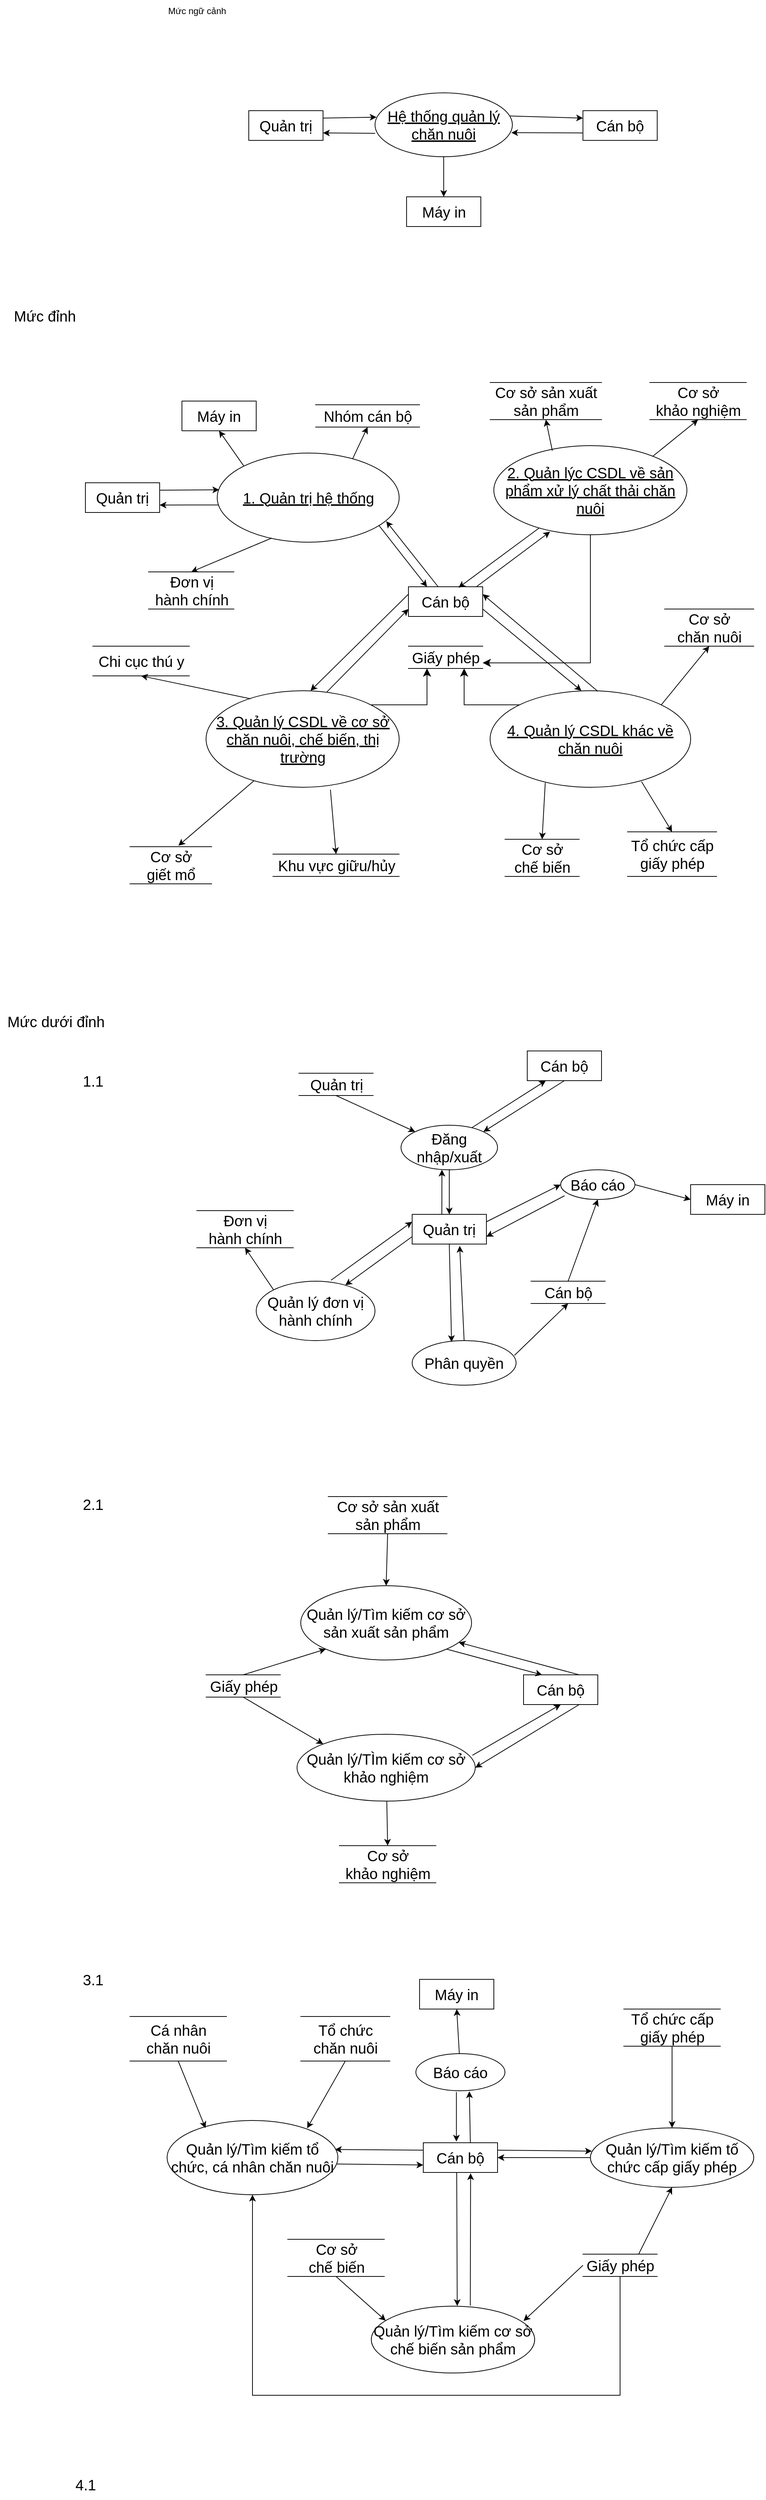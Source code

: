 <mxfile version="20.8.23" type="github">
  <diagram name="Page-1" id="0gvU9ToeIHV35Qbm5U2q">
    <mxGraphModel dx="2020" dy="618" grid="1" gridSize="10" guides="1" tooltips="1" connect="1" arrows="1" fold="1" page="1" pageScale="1" pageWidth="850" pageHeight="1100" math="0" shadow="0">
      <root>
        <mxCell id="0" />
        <mxCell id="1" parent="0" />
        <mxCell id="LT6I_wnhI_jYB2gAYEy_-1" value="Mức ngữ cảnh" style="text;html=1;align=center;verticalAlign=middle;resizable=0;points=[];autosize=1;strokeColor=none;fillColor=none;" vertex="1" parent="1">
          <mxGeometry x="30" y="55" width="100" height="30" as="geometry" />
        </mxCell>
        <mxCell id="LT6I_wnhI_jYB2gAYEy_-4" value="Máy in" style="whiteSpace=wrap;html=1;align=center;fontSize=20;" vertex="1" parent="1">
          <mxGeometry x="362.5" y="320" width="100" height="40" as="geometry" />
        </mxCell>
        <mxCell id="LT6I_wnhI_jYB2gAYEy_-5" value="Quản trị" style="whiteSpace=wrap;html=1;align=center;fontSize=20;" vertex="1" parent="1">
          <mxGeometry x="150" y="204" width="100" height="40" as="geometry" />
        </mxCell>
        <mxCell id="LT6I_wnhI_jYB2gAYEy_-6" value="Cán bộ" style="whiteSpace=wrap;html=1;align=center;fontSize=20;" vertex="1" parent="1">
          <mxGeometry x="600" y="204" width="100" height="40" as="geometry" />
        </mxCell>
        <mxCell id="LT6I_wnhI_jYB2gAYEy_-8" value="" style="endArrow=classic;html=1;rounded=0;fontSize=20;entryX=0.5;entryY=0;entryDx=0;entryDy=0;exitX=0.5;exitY=1;exitDx=0;exitDy=0;" edge="1" parent="1" source="LT6I_wnhI_jYB2gAYEy_-24" target="LT6I_wnhI_jYB2gAYEy_-4">
          <mxGeometry width="50" height="50" relative="1" as="geometry">
            <mxPoint x="430" y="270" as="sourcePoint" />
            <mxPoint x="320" y="260" as="targetPoint" />
          </mxGeometry>
        </mxCell>
        <mxCell id="LT6I_wnhI_jYB2gAYEy_-10" value="" style="endArrow=classic;html=1;rounded=0;fontSize=20;exitX=0;exitY=0.75;exitDx=0;exitDy=0;entryX=0.992;entryY=0.624;entryDx=0;entryDy=0;entryPerimeter=0;" edge="1" parent="1" source="LT6I_wnhI_jYB2gAYEy_-6" target="LT6I_wnhI_jYB2gAYEy_-24">
          <mxGeometry width="50" height="50" relative="1" as="geometry">
            <mxPoint x="420" y="340" as="sourcePoint" />
            <mxPoint x="520" y="230" as="targetPoint" />
          </mxGeometry>
        </mxCell>
        <mxCell id="LT6I_wnhI_jYB2gAYEy_-11" value="" style="endArrow=classic;html=1;rounded=0;fontSize=20;entryX=0;entryY=0.25;entryDx=0;entryDy=0;exitX=0.972;exitY=0.362;exitDx=0;exitDy=0;exitPerimeter=0;" edge="1" parent="1" source="LT6I_wnhI_jYB2gAYEy_-24" target="LT6I_wnhI_jYB2gAYEy_-6">
          <mxGeometry width="50" height="50" relative="1" as="geometry">
            <mxPoint x="505.0" y="212.5" as="sourcePoint" />
            <mxPoint x="550" y="220" as="targetPoint" />
          </mxGeometry>
        </mxCell>
        <mxCell id="LT6I_wnhI_jYB2gAYEy_-12" value="" style="endArrow=classic;html=1;rounded=0;fontSize=20;entryX=1;entryY=0.75;entryDx=0;entryDy=0;exitX=0.001;exitY=0.633;exitDx=0;exitDy=0;exitPerimeter=0;" edge="1" parent="1" source="LT6I_wnhI_jYB2gAYEy_-24" target="LT6I_wnhI_jYB2gAYEy_-5">
          <mxGeometry width="50" height="50" relative="1" as="geometry">
            <mxPoint x="345.0" y="235" as="sourcePoint" />
            <mxPoint x="258" y="230" as="targetPoint" />
            <Array as="points" />
          </mxGeometry>
        </mxCell>
        <mxCell id="LT6I_wnhI_jYB2gAYEy_-13" value="" style="endArrow=classic;html=1;rounded=0;fontSize=20;entryX=0.011;entryY=0.381;entryDx=0;entryDy=0;exitX=1;exitY=0.25;exitDx=0;exitDy=0;entryPerimeter=0;" edge="1" parent="1" source="LT6I_wnhI_jYB2gAYEy_-5" target="LT6I_wnhI_jYB2gAYEy_-24">
          <mxGeometry width="50" height="50" relative="1" as="geometry">
            <mxPoint x="260" y="215" as="sourcePoint" />
            <mxPoint x="345.0" y="212.5" as="targetPoint" />
          </mxGeometry>
        </mxCell>
        <mxCell id="LT6I_wnhI_jYB2gAYEy_-15" value="Mức đỉnh" style="text;html=1;align=center;verticalAlign=middle;resizable=0;points=[];autosize=1;strokeColor=none;fillColor=none;fontSize=20;" vertex="1" parent="1">
          <mxGeometry x="-180" y="460" width="110" height="40" as="geometry" />
        </mxCell>
        <mxCell id="LT6I_wnhI_jYB2gAYEy_-24" value="Hệ thống quản lý chăn nuôi" style="ellipse;whiteSpace=wrap;html=1;align=center;fontStyle=4;fontSize=20;" vertex="1" parent="1">
          <mxGeometry x="320" y="180" width="185" height="86" as="geometry" />
        </mxCell>
        <mxCell id="LT6I_wnhI_jYB2gAYEy_-26" value="4. Quản lý CSDL khác về chăn nuôi" style="ellipse;whiteSpace=wrap;html=1;align=center;fontStyle=4;fontSize=20;" vertex="1" parent="1">
          <mxGeometry x="475" y="985" width="270" height="130" as="geometry" />
        </mxCell>
        <mxCell id="LT6I_wnhI_jYB2gAYEy_-27" value="2. Quản lýc CSDL về sản phẩm xử lý chất thải chăn nuôi" style="ellipse;whiteSpace=wrap;html=1;align=center;fontStyle=4;fontSize=20;" vertex="1" parent="1">
          <mxGeometry x="480" y="655" width="260" height="120" as="geometry" />
        </mxCell>
        <mxCell id="LT6I_wnhI_jYB2gAYEy_-28" value="1. Quản trị hệ thống" style="ellipse;whiteSpace=wrap;html=1;align=center;fontStyle=4;fontSize=20;" vertex="1" parent="1">
          <mxGeometry x="107.5" y="665" width="245" height="120" as="geometry" />
        </mxCell>
        <mxCell id="LT6I_wnhI_jYB2gAYEy_-29" value="3. Quản lý CSDL về cơ sở chăn nuôi, chế biến, thị trường" style="ellipse;whiteSpace=wrap;html=1;align=center;fontStyle=4;fontSize=20;" vertex="1" parent="1">
          <mxGeometry x="92.5" y="985" width="260" height="130" as="geometry" />
        </mxCell>
        <mxCell id="LT6I_wnhI_jYB2gAYEy_-30" value="Quản trị" style="whiteSpace=wrap;html=1;align=center;fontSize=20;" vertex="1" parent="1">
          <mxGeometry x="-70" y="705" width="100" height="40" as="geometry" />
        </mxCell>
        <mxCell id="LT6I_wnhI_jYB2gAYEy_-40" value="Cán bộ" style="whiteSpace=wrap;html=1;align=center;fontSize=20;" vertex="1" parent="1">
          <mxGeometry x="365" y="845" width="100" height="40" as="geometry" />
        </mxCell>
        <mxCell id="LT6I_wnhI_jYB2gAYEy_-41" value="Máy in" style="whiteSpace=wrap;html=1;align=center;fontSize=20;" vertex="1" parent="1">
          <mxGeometry x="60" y="595" width="100" height="40" as="geometry" />
        </mxCell>
        <mxCell id="LT6I_wnhI_jYB2gAYEy_-42" value="Đơn vị&lt;br&gt;hành chính" style="html=1;dashed=0;whitespace=wrap;shape=partialRectangle;right=0;left=0;fontSize=20;" vertex="1" parent="1">
          <mxGeometry x="15" y="825" width="115" height="50" as="geometry" />
        </mxCell>
        <mxCell id="LT6I_wnhI_jYB2gAYEy_-43" value="Nhóm cán bộ" style="html=1;dashed=0;whitespace=wrap;shape=partialRectangle;right=0;left=0;fontSize=20;" vertex="1" parent="1">
          <mxGeometry x="240" y="600" width="140" height="30" as="geometry" />
        </mxCell>
        <mxCell id="LT6I_wnhI_jYB2gAYEy_-44" value="Cơ sở sản xuất &lt;br&gt;sản phẩm" style="html=1;dashed=0;whitespace=wrap;shape=partialRectangle;right=0;left=0;fontSize=20;" vertex="1" parent="1">
          <mxGeometry x="475" y="570" width="150" height="50" as="geometry" />
        </mxCell>
        <mxCell id="LT6I_wnhI_jYB2gAYEy_-45" value="Cơ sở&lt;br&gt;khảo nghiệm" style="html=1;dashed=0;whitespace=wrap;shape=partialRectangle;right=0;left=0;fontSize=20;" vertex="1" parent="1">
          <mxGeometry x="690" y="570" width="130" height="50" as="geometry" />
        </mxCell>
        <mxCell id="LT6I_wnhI_jYB2gAYEy_-46" value="Giấy phép" style="html=1;dashed=0;whitespace=wrap;shape=partialRectangle;right=0;left=0;fontSize=20;" vertex="1" parent="1">
          <mxGeometry x="365" y="925" width="100" height="30" as="geometry" />
        </mxCell>
        <mxCell id="LT6I_wnhI_jYB2gAYEy_-47" value="Cơ sở&lt;br&gt;chế biến" style="html=1;dashed=0;whitespace=wrap;shape=partialRectangle;right=0;left=0;fontSize=20;" vertex="1" parent="1">
          <mxGeometry x="495" y="1185" width="100" height="50" as="geometry" />
        </mxCell>
        <mxCell id="LT6I_wnhI_jYB2gAYEy_-48" value="Tổ chức cấp&lt;br&gt;giấy phép" style="html=1;dashed=0;whitespace=wrap;shape=partialRectangle;right=0;left=0;fontSize=20;" vertex="1" parent="1">
          <mxGeometry x="660" y="1175" width="120" height="60" as="geometry" />
        </mxCell>
        <mxCell id="LT6I_wnhI_jYB2gAYEy_-49" value="Cơ sở &lt;br&gt;chăn nuôi" style="html=1;dashed=0;whitespace=wrap;shape=partialRectangle;right=0;left=0;fontSize=20;" vertex="1" parent="1">
          <mxGeometry x="710" y="875" width="120" height="50" as="geometry" />
        </mxCell>
        <mxCell id="LT6I_wnhI_jYB2gAYEy_-50" value="Cơ sở&lt;br&gt;giết mổ" style="html=1;dashed=0;whitespace=wrap;shape=partialRectangle;right=0;left=0;fontSize=20;" vertex="1" parent="1">
          <mxGeometry x="-10" y="1195" width="110" height="50" as="geometry" />
        </mxCell>
        <mxCell id="LT6I_wnhI_jYB2gAYEy_-51" value="Chi cục thú y" style="html=1;dashed=0;whitespace=wrap;shape=partialRectangle;right=0;left=0;fontSize=20;" vertex="1" parent="1">
          <mxGeometry x="-60" y="925" width="130" height="40" as="geometry" />
        </mxCell>
        <mxCell id="LT6I_wnhI_jYB2gAYEy_-52" value="Khu vực giữu/hủy" style="html=1;dashed=0;whitespace=wrap;shape=partialRectangle;right=0;left=0;fontSize=20;" vertex="1" parent="1">
          <mxGeometry x="182.5" y="1205" width="170" height="30" as="geometry" />
        </mxCell>
        <mxCell id="LT6I_wnhI_jYB2gAYEy_-53" value="" style="endArrow=classic;html=1;rounded=0;fontSize=20;exitX=1;exitY=0.25;exitDx=0;exitDy=0;entryX=0.011;entryY=0.412;entryDx=0;entryDy=0;entryPerimeter=0;" edge="1" parent="1" source="LT6I_wnhI_jYB2gAYEy_-30" target="LT6I_wnhI_jYB2gAYEy_-28">
          <mxGeometry width="50" height="50" relative="1" as="geometry">
            <mxPoint x="260" y="770" as="sourcePoint" />
            <mxPoint x="310" y="720" as="targetPoint" />
          </mxGeometry>
        </mxCell>
        <mxCell id="LT6I_wnhI_jYB2gAYEy_-54" value="" style="endArrow=classic;html=1;rounded=0;fontSize=20;exitX=0.007;exitY=0.582;exitDx=0;exitDy=0;exitPerimeter=0;entryX=1;entryY=0.75;entryDx=0;entryDy=0;" edge="1" parent="1" source="LT6I_wnhI_jYB2gAYEy_-28" target="LT6I_wnhI_jYB2gAYEy_-30">
          <mxGeometry width="50" height="50" relative="1" as="geometry">
            <mxPoint x="260" y="770" as="sourcePoint" />
            <mxPoint x="310" y="720" as="targetPoint" />
          </mxGeometry>
        </mxCell>
        <mxCell id="LT6I_wnhI_jYB2gAYEy_-55" value="" style="endArrow=classic;html=1;rounded=0;fontSize=20;entryX=0.5;entryY=1;entryDx=0;entryDy=0;exitX=0;exitY=0;exitDx=0;exitDy=0;" edge="1" parent="1" source="LT6I_wnhI_jYB2gAYEy_-28" target="LT6I_wnhI_jYB2gAYEy_-41">
          <mxGeometry width="50" height="50" relative="1" as="geometry">
            <mxPoint x="260" y="770" as="sourcePoint" />
            <mxPoint x="310" y="720" as="targetPoint" />
          </mxGeometry>
        </mxCell>
        <mxCell id="LT6I_wnhI_jYB2gAYEy_-56" value="" style="endArrow=classic;html=1;rounded=0;fontSize=20;exitX=0.744;exitY=0.065;exitDx=0;exitDy=0;exitPerimeter=0;entryX=0.5;entryY=1;entryDx=0;entryDy=0;" edge="1" parent="1" source="LT6I_wnhI_jYB2gAYEy_-28" target="LT6I_wnhI_jYB2gAYEy_-43">
          <mxGeometry width="50" height="50" relative="1" as="geometry">
            <mxPoint x="266.125" y="672.08" as="sourcePoint" />
            <mxPoint x="291" y="630" as="targetPoint" />
          </mxGeometry>
        </mxCell>
        <mxCell id="LT6I_wnhI_jYB2gAYEy_-58" value="" style="endArrow=classic;html=1;rounded=0;fontSize=20;exitX=0.299;exitY=0.954;exitDx=0;exitDy=0;exitPerimeter=0;entryX=0.5;entryY=0;entryDx=0;entryDy=0;" edge="1" parent="1" source="LT6I_wnhI_jYB2gAYEy_-28" target="LT6I_wnhI_jYB2gAYEy_-42">
          <mxGeometry width="50" height="50" relative="1" as="geometry">
            <mxPoint x="260" y="770" as="sourcePoint" />
            <mxPoint x="310" y="720" as="targetPoint" />
          </mxGeometry>
        </mxCell>
        <mxCell id="LT6I_wnhI_jYB2gAYEy_-59" value="" style="endArrow=classic;html=1;rounded=0;fontSize=20;entryX=0.25;entryY=0;entryDx=0;entryDy=0;exitX=0.888;exitY=0.81;exitDx=0;exitDy=0;exitPerimeter=0;" edge="1" parent="1" source="LT6I_wnhI_jYB2gAYEy_-28" target="LT6I_wnhI_jYB2gAYEy_-40">
          <mxGeometry width="50" height="50" relative="1" as="geometry">
            <mxPoint x="260" y="800" as="sourcePoint" />
            <mxPoint x="310" y="740" as="targetPoint" />
          </mxGeometry>
        </mxCell>
        <mxCell id="LT6I_wnhI_jYB2gAYEy_-60" value="" style="endArrow=classic;html=1;rounded=0;fontSize=20;exitX=0.25;exitY=0;exitDx=0;exitDy=0;entryX=0.929;entryY=0.765;entryDx=0;entryDy=0;entryPerimeter=0;" edge="1" parent="1" target="LT6I_wnhI_jYB2gAYEy_-28">
          <mxGeometry width="50" height="50" relative="1" as="geometry">
            <mxPoint x="405" y="845" as="sourcePoint" />
            <mxPoint x="341.53" y="764.6" as="targetPoint" />
          </mxGeometry>
        </mxCell>
        <mxCell id="LT6I_wnhI_jYB2gAYEy_-61" value="" style="endArrow=classic;html=1;rounded=0;fontSize=20;entryX=0.541;entryY=0;entryDx=0;entryDy=0;entryPerimeter=0;exitX=0;exitY=0.25;exitDx=0;exitDy=0;" edge="1" parent="1" source="LT6I_wnhI_jYB2gAYEy_-40" target="LT6I_wnhI_jYB2gAYEy_-29">
          <mxGeometry width="50" height="50" relative="1" as="geometry">
            <mxPoint x="360" y="860" as="sourcePoint" />
            <mxPoint x="310" y="750" as="targetPoint" />
          </mxGeometry>
        </mxCell>
        <mxCell id="LT6I_wnhI_jYB2gAYEy_-62" value="" style="endArrow=classic;html=1;rounded=0;fontSize=20;entryX=0.675;entryY=0.029;entryDx=0;entryDy=0;entryPerimeter=0;" edge="1" parent="1" source="LT6I_wnhI_jYB2gAYEy_-27" target="LT6I_wnhI_jYB2gAYEy_-40">
          <mxGeometry width="50" height="50" relative="1" as="geometry">
            <mxPoint x="260" y="800" as="sourcePoint" />
            <mxPoint x="310" y="750" as="targetPoint" />
          </mxGeometry>
        </mxCell>
        <mxCell id="LT6I_wnhI_jYB2gAYEy_-63" value="" style="endArrow=classic;html=1;rounded=0;fontSize=20;entryX=0.291;entryY=0.966;entryDx=0;entryDy=0;entryPerimeter=0;exitX=0.91;exitY=0.009;exitDx=0;exitDy=0;exitPerimeter=0;" edge="1" parent="1" source="LT6I_wnhI_jYB2gAYEy_-40" target="LT6I_wnhI_jYB2gAYEy_-27">
          <mxGeometry width="50" height="50" relative="1" as="geometry">
            <mxPoint x="260" y="800" as="sourcePoint" />
            <mxPoint x="310" y="750" as="targetPoint" />
          </mxGeometry>
        </mxCell>
        <mxCell id="LT6I_wnhI_jYB2gAYEy_-64" value="" style="endArrow=classic;html=1;rounded=0;fontSize=20;exitX=0.626;exitY=0.012;exitDx=0;exitDy=0;exitPerimeter=0;entryX=0;entryY=0.75;entryDx=0;entryDy=0;" edge="1" parent="1" source="LT6I_wnhI_jYB2gAYEy_-29" target="LT6I_wnhI_jYB2gAYEy_-40">
          <mxGeometry width="50" height="50" relative="1" as="geometry">
            <mxPoint x="260" y="830" as="sourcePoint" />
            <mxPoint x="340" y="890" as="targetPoint" />
          </mxGeometry>
        </mxCell>
        <mxCell id="LT6I_wnhI_jYB2gAYEy_-65" value="" style="endArrow=classic;html=1;rounded=0;fontSize=20;entryX=1;entryY=0.25;entryDx=0;entryDy=0;exitX=0.537;exitY=0.006;exitDx=0;exitDy=0;exitPerimeter=0;" edge="1" parent="1" source="LT6I_wnhI_jYB2gAYEy_-26" target="LT6I_wnhI_jYB2gAYEy_-40">
          <mxGeometry width="50" height="50" relative="1" as="geometry">
            <mxPoint x="610" y="980" as="sourcePoint" />
            <mxPoint x="310" y="840" as="targetPoint" />
          </mxGeometry>
        </mxCell>
        <mxCell id="LT6I_wnhI_jYB2gAYEy_-66" value="" style="endArrow=classic;html=1;rounded=0;fontSize=20;entryX=0.455;entryY=0;entryDx=0;entryDy=0;entryPerimeter=0;exitX=1;exitY=0.75;exitDx=0;exitDy=0;" edge="1" parent="1" source="LT6I_wnhI_jYB2gAYEy_-40" target="LT6I_wnhI_jYB2gAYEy_-26">
          <mxGeometry width="50" height="50" relative="1" as="geometry">
            <mxPoint x="260" y="890" as="sourcePoint" />
            <mxPoint x="310" y="840" as="targetPoint" />
          </mxGeometry>
        </mxCell>
        <mxCell id="LT6I_wnhI_jYB2gAYEy_-67" value="" style="endArrow=classic;html=1;rounded=0;fontSize=20;entryX=0.5;entryY=1;entryDx=0;entryDy=0;exitX=0.303;exitY=0.057;exitDx=0;exitDy=0;exitPerimeter=0;" edge="1" parent="1" source="LT6I_wnhI_jYB2gAYEy_-27" target="LT6I_wnhI_jYB2gAYEy_-44">
          <mxGeometry width="50" height="50" relative="1" as="geometry">
            <mxPoint x="260" y="790" as="sourcePoint" />
            <mxPoint x="310" y="740" as="targetPoint" />
          </mxGeometry>
        </mxCell>
        <mxCell id="LT6I_wnhI_jYB2gAYEy_-68" value="" style="endArrow=classic;html=1;rounded=0;fontSize=20;entryX=0.5;entryY=1;entryDx=0;entryDy=0;exitX=0.822;exitY=0.122;exitDx=0;exitDy=0;exitPerimeter=0;" edge="1" parent="1" source="LT6I_wnhI_jYB2gAYEy_-27" target="LT6I_wnhI_jYB2gAYEy_-45">
          <mxGeometry width="50" height="50" relative="1" as="geometry">
            <mxPoint x="260" y="790" as="sourcePoint" />
            <mxPoint x="710" y="630" as="targetPoint" />
          </mxGeometry>
        </mxCell>
        <mxCell id="LT6I_wnhI_jYB2gAYEy_-69" value="" style="endArrow=classic;html=1;rounded=0;fontSize=20;exitX=0.231;exitY=0.084;exitDx=0;exitDy=0;exitPerimeter=0;entryX=0.5;entryY=1;entryDx=0;entryDy=0;" edge="1" parent="1" source="LT6I_wnhI_jYB2gAYEy_-29" target="LT6I_wnhI_jYB2gAYEy_-51">
          <mxGeometry width="50" height="50" relative="1" as="geometry">
            <mxPoint x="220" y="1000" as="sourcePoint" />
            <mxPoint x="270" y="950" as="targetPoint" />
          </mxGeometry>
        </mxCell>
        <mxCell id="LT6I_wnhI_jYB2gAYEy_-70" value="" style="endArrow=classic;html=1;rounded=0;fontSize=20;entryX=0.5;entryY=0;entryDx=0;entryDy=0;exitX=0.644;exitY=1.025;exitDx=0;exitDy=0;exitPerimeter=0;" edge="1" parent="1" source="LT6I_wnhI_jYB2gAYEy_-29" target="LT6I_wnhI_jYB2gAYEy_-52">
          <mxGeometry width="50" height="50" relative="1" as="geometry">
            <mxPoint x="220" y="1070" as="sourcePoint" />
            <mxPoint x="270" y="1020" as="targetPoint" />
          </mxGeometry>
        </mxCell>
        <mxCell id="LT6I_wnhI_jYB2gAYEy_-71" value="" style="endArrow=classic;html=1;rounded=0;fontSize=20;entryX=0.593;entryY=-0.028;entryDx=0;entryDy=0;entryPerimeter=0;" edge="1" parent="1" source="LT6I_wnhI_jYB2gAYEy_-29" target="LT6I_wnhI_jYB2gAYEy_-50">
          <mxGeometry width="50" height="50" relative="1" as="geometry">
            <mxPoint x="220" y="1070" as="sourcePoint" />
            <mxPoint x="270" y="1020" as="targetPoint" />
          </mxGeometry>
        </mxCell>
        <mxCell id="LT6I_wnhI_jYB2gAYEy_-72" value="" style="endArrow=classic;html=1;rounded=0;fontSize=20;exitX=0.755;exitY=0.941;exitDx=0;exitDy=0;exitPerimeter=0;entryX=0.5;entryY=0;entryDx=0;entryDy=0;" edge="1" parent="1" source="LT6I_wnhI_jYB2gAYEy_-26" target="LT6I_wnhI_jYB2gAYEy_-48">
          <mxGeometry width="50" height="50" relative="1" as="geometry">
            <mxPoint x="660" y="1120" as="sourcePoint" />
            <mxPoint x="500" y="1020" as="targetPoint" />
          </mxGeometry>
        </mxCell>
        <mxCell id="LT6I_wnhI_jYB2gAYEy_-73" value="" style="endArrow=classic;html=1;rounded=0;fontSize=20;exitX=0.275;exitY=0.953;exitDx=0;exitDy=0;exitPerimeter=0;entryX=0.5;entryY=0;entryDx=0;entryDy=0;" edge="1" parent="1" source="LT6I_wnhI_jYB2gAYEy_-26" target="LT6I_wnhI_jYB2gAYEy_-47">
          <mxGeometry width="50" height="50" relative="1" as="geometry">
            <mxPoint x="450" y="1070" as="sourcePoint" />
            <mxPoint x="500" y="1020" as="targetPoint" />
          </mxGeometry>
        </mxCell>
        <mxCell id="LT6I_wnhI_jYB2gAYEy_-74" value="" style="endArrow=classic;html=1;rounded=0;fontSize=20;entryX=0.5;entryY=1;entryDx=0;entryDy=0;exitX=1;exitY=0;exitDx=0;exitDy=0;" edge="1" parent="1" source="LT6I_wnhI_jYB2gAYEy_-26" target="LT6I_wnhI_jYB2gAYEy_-49">
          <mxGeometry width="50" height="50" relative="1" as="geometry">
            <mxPoint x="450" y="1070" as="sourcePoint" />
            <mxPoint x="500" y="1020" as="targetPoint" />
          </mxGeometry>
        </mxCell>
        <mxCell id="LT6I_wnhI_jYB2gAYEy_-75" value="" style="edgeStyle=segmentEdgeStyle;endArrow=classic;html=1;curved=0;rounded=0;endSize=8;startSize=8;fontSize=20;exitX=0.5;exitY=1;exitDx=0;exitDy=0;entryX=1;entryY=0.75;entryDx=0;entryDy=0;" edge="1" parent="1" source="LT6I_wnhI_jYB2gAYEy_-27" target="LT6I_wnhI_jYB2gAYEy_-46">
          <mxGeometry width="50" height="50" relative="1" as="geometry">
            <mxPoint x="320" y="960" as="sourcePoint" />
            <mxPoint x="600" y="950" as="targetPoint" />
            <Array as="points">
              <mxPoint x="610" y="948" />
            </Array>
          </mxGeometry>
        </mxCell>
        <mxCell id="LT6I_wnhI_jYB2gAYEy_-76" value="" style="edgeStyle=segmentEdgeStyle;endArrow=classic;html=1;curved=0;rounded=0;endSize=8;startSize=8;fontSize=20;exitX=1;exitY=0;exitDx=0;exitDy=0;entryX=0.25;entryY=1;entryDx=0;entryDy=0;" edge="1" parent="1" source="LT6I_wnhI_jYB2gAYEy_-29" target="LT6I_wnhI_jYB2gAYEy_-46">
          <mxGeometry width="50" height="50" relative="1" as="geometry">
            <mxPoint x="320" y="960" as="sourcePoint" />
            <mxPoint x="370" y="910" as="targetPoint" />
          </mxGeometry>
        </mxCell>
        <mxCell id="LT6I_wnhI_jYB2gAYEy_-77" value="" style="edgeStyle=segmentEdgeStyle;endArrow=classic;html=1;curved=0;rounded=0;endSize=8;startSize=8;fontSize=20;entryX=0.75;entryY=1;entryDx=0;entryDy=0;exitX=0;exitY=0;exitDx=0;exitDy=0;" edge="1" parent="1" source="LT6I_wnhI_jYB2gAYEy_-26" target="LT6I_wnhI_jYB2gAYEy_-46">
          <mxGeometry width="50" height="50" relative="1" as="geometry">
            <mxPoint x="320" y="960" as="sourcePoint" />
            <mxPoint x="370" y="910" as="targetPoint" />
          </mxGeometry>
        </mxCell>
        <mxCell id="LT6I_wnhI_jYB2gAYEy_-78" value="Mức dưới đỉnh" style="text;html=1;align=center;verticalAlign=middle;resizable=0;points=[];autosize=1;strokeColor=none;fillColor=none;fontSize=20;" vertex="1" parent="1">
          <mxGeometry x="-185" y="1410" width="150" height="40" as="geometry" />
        </mxCell>
        <mxCell id="LT6I_wnhI_jYB2gAYEy_-79" value="Quản trị" style="whiteSpace=wrap;html=1;align=center;fontSize=20;" vertex="1" parent="1">
          <mxGeometry x="370" y="1690" width="100" height="40" as="geometry" />
        </mxCell>
        <mxCell id="LT6I_wnhI_jYB2gAYEy_-80" value="Cán bộ" style="whiteSpace=wrap;html=1;align=center;fontSize=20;" vertex="1" parent="1">
          <mxGeometry x="525" y="1470" width="100" height="40" as="geometry" />
        </mxCell>
        <mxCell id="LT6I_wnhI_jYB2gAYEy_-82" value="Máy in" style="whiteSpace=wrap;html=1;align=center;fontSize=20;" vertex="1" parent="1">
          <mxGeometry x="745" y="1650" width="100" height="40" as="geometry" />
        </mxCell>
        <mxCell id="LT6I_wnhI_jYB2gAYEy_-83" value="Đăng nhập/xuất" style="ellipse;whiteSpace=wrap;html=1;align=center;fontSize=20;" vertex="1" parent="1">
          <mxGeometry x="355" y="1570" width="130" height="60" as="geometry" />
        </mxCell>
        <mxCell id="LT6I_wnhI_jYB2gAYEy_-84" value="Quản trị" style="html=1;dashed=0;whitespace=wrap;shape=partialRectangle;right=0;left=0;fontSize=20;" vertex="1" parent="1">
          <mxGeometry x="217.5" y="1500" width="100" height="30" as="geometry" />
        </mxCell>
        <mxCell id="LT6I_wnhI_jYB2gAYEy_-85" value="Cán bộ" style="html=1;dashed=0;whitespace=wrap;shape=partialRectangle;right=0;left=0;fontSize=20;" vertex="1" parent="1">
          <mxGeometry x="530" y="1780" width="100" height="30" as="geometry" />
        </mxCell>
        <mxCell id="LT6I_wnhI_jYB2gAYEy_-87" value="Quản lý đơn vị hành chính" style="ellipse;whiteSpace=wrap;html=1;align=center;fontSize=20;" vertex="1" parent="1">
          <mxGeometry x="160" y="1780" width="160" height="80" as="geometry" />
        </mxCell>
        <mxCell id="LT6I_wnhI_jYB2gAYEy_-88" value="Đơn vị&lt;br&gt;hành chính" style="html=1;dashed=0;whitespace=wrap;shape=partialRectangle;right=0;left=0;fontSize=20;" vertex="1" parent="1">
          <mxGeometry x="80" y="1685" width="130" height="50" as="geometry" />
        </mxCell>
        <mxCell id="LT6I_wnhI_jYB2gAYEy_-89" value="Phân quyền" style="ellipse;whiteSpace=wrap;html=1;align=center;fontSize=20;" vertex="1" parent="1">
          <mxGeometry x="370" y="1860" width="140" height="60" as="geometry" />
        </mxCell>
        <mxCell id="LT6I_wnhI_jYB2gAYEy_-90" value="Báo cáo" style="ellipse;whiteSpace=wrap;html=1;align=center;fontSize=20;" vertex="1" parent="1">
          <mxGeometry x="570" y="1630" width="100" height="40" as="geometry" />
        </mxCell>
        <mxCell id="LT6I_wnhI_jYB2gAYEy_-92" value="" style="endArrow=classic;html=1;rounded=0;fontSize=20;exitX=0.4;exitY=0;exitDx=0;exitDy=0;exitPerimeter=0;entryX=0.424;entryY=0.998;entryDx=0;entryDy=0;entryPerimeter=0;" edge="1" parent="1" source="LT6I_wnhI_jYB2gAYEy_-79" target="LT6I_wnhI_jYB2gAYEy_-83">
          <mxGeometry width="50" height="50" relative="1" as="geometry">
            <mxPoint x="490" y="1730" as="sourcePoint" />
            <mxPoint x="540" y="1680" as="targetPoint" />
            <Array as="points" />
          </mxGeometry>
        </mxCell>
        <mxCell id="LT6I_wnhI_jYB2gAYEy_-93" value="" style="endArrow=classic;html=1;rounded=0;fontSize=20;exitX=0.5;exitY=1;exitDx=0;exitDy=0;entryX=0.5;entryY=0;entryDx=0;entryDy=0;" edge="1" parent="1" source="LT6I_wnhI_jYB2gAYEy_-83" target="LT6I_wnhI_jYB2gAYEy_-79">
          <mxGeometry width="50" height="50" relative="1" as="geometry">
            <mxPoint x="420" y="1680" as="sourcePoint" />
            <mxPoint x="470" y="1630" as="targetPoint" />
          </mxGeometry>
        </mxCell>
        <mxCell id="LT6I_wnhI_jYB2gAYEy_-94" value="" style="endArrow=classic;html=1;rounded=0;fontSize=20;entryX=0;entryY=0.5;entryDx=0;entryDy=0;exitX=1;exitY=0.25;exitDx=0;exitDy=0;" edge="1" parent="1" source="LT6I_wnhI_jYB2gAYEy_-79" target="LT6I_wnhI_jYB2gAYEy_-90">
          <mxGeometry width="50" height="50" relative="1" as="geometry">
            <mxPoint x="420" y="1620" as="sourcePoint" />
            <mxPoint x="470" y="1570" as="targetPoint" />
          </mxGeometry>
        </mxCell>
        <mxCell id="LT6I_wnhI_jYB2gAYEy_-95" value="" style="endArrow=classic;html=1;rounded=0;fontSize=20;exitX=0.5;exitY=1;exitDx=0;exitDy=0;entryX=0;entryY=0;entryDx=0;entryDy=0;" edge="1" parent="1" source="LT6I_wnhI_jYB2gAYEy_-84" target="LT6I_wnhI_jYB2gAYEy_-83">
          <mxGeometry width="50" height="50" relative="1" as="geometry">
            <mxPoint x="420" y="1620" as="sourcePoint" />
            <mxPoint x="470" y="1570" as="targetPoint" />
          </mxGeometry>
        </mxCell>
        <mxCell id="LT6I_wnhI_jYB2gAYEy_-96" value="" style="endArrow=classic;html=1;rounded=0;fontSize=20;exitX=0.052;exitY=0.875;exitDx=0;exitDy=0;entryX=1;entryY=0.75;entryDx=0;entryDy=0;exitPerimeter=0;" edge="1" parent="1" source="LT6I_wnhI_jYB2gAYEy_-90" target="LT6I_wnhI_jYB2gAYEy_-79">
          <mxGeometry width="50" height="50" relative="1" as="geometry">
            <mxPoint x="420" y="1620" as="sourcePoint" />
            <mxPoint x="470" y="1570" as="targetPoint" />
          </mxGeometry>
        </mxCell>
        <mxCell id="LT6I_wnhI_jYB2gAYEy_-97" value="" style="endArrow=classic;html=1;rounded=0;fontSize=20;entryX=0;entryY=0.5;entryDx=0;entryDy=0;exitX=1;exitY=0.5;exitDx=0;exitDy=0;" edge="1" parent="1" source="LT6I_wnhI_jYB2gAYEy_-90" target="LT6I_wnhI_jYB2gAYEy_-82">
          <mxGeometry width="50" height="50" relative="1" as="geometry">
            <mxPoint x="420" y="1620" as="sourcePoint" />
            <mxPoint x="470" y="1570" as="targetPoint" />
          </mxGeometry>
        </mxCell>
        <mxCell id="LT6I_wnhI_jYB2gAYEy_-98" value="" style="endArrow=classic;html=1;rounded=0;fontSize=20;exitX=0;exitY=0.75;exitDx=0;exitDy=0;entryX=0.75;entryY=0.067;entryDx=0;entryDy=0;entryPerimeter=0;" edge="1" parent="1" source="LT6I_wnhI_jYB2gAYEy_-79" target="LT6I_wnhI_jYB2gAYEy_-87">
          <mxGeometry width="50" height="50" relative="1" as="geometry">
            <mxPoint x="420" y="1730" as="sourcePoint" />
            <mxPoint x="470" y="1680" as="targetPoint" />
          </mxGeometry>
        </mxCell>
        <mxCell id="LT6I_wnhI_jYB2gAYEy_-99" value="" style="endArrow=classic;html=1;rounded=0;fontSize=20;exitX=0.629;exitY=-0.016;exitDx=0;exitDy=0;exitPerimeter=0;entryX=0;entryY=0.25;entryDx=0;entryDy=0;" edge="1" parent="1" source="LT6I_wnhI_jYB2gAYEy_-87" target="LT6I_wnhI_jYB2gAYEy_-79">
          <mxGeometry width="50" height="50" relative="1" as="geometry">
            <mxPoint x="270" y="1750" as="sourcePoint" />
            <mxPoint x="320" y="1700" as="targetPoint" />
          </mxGeometry>
        </mxCell>
        <mxCell id="LT6I_wnhI_jYB2gAYEy_-100" value="" style="endArrow=classic;html=1;rounded=0;fontSize=20;exitX=0;exitY=0;exitDx=0;exitDy=0;entryX=0.5;entryY=1;entryDx=0;entryDy=0;" edge="1" parent="1" source="LT6I_wnhI_jYB2gAYEy_-87" target="LT6I_wnhI_jYB2gAYEy_-88">
          <mxGeometry width="50" height="50" relative="1" as="geometry">
            <mxPoint x="420" y="1730" as="sourcePoint" />
            <mxPoint x="470" y="1680" as="targetPoint" />
          </mxGeometry>
        </mxCell>
        <mxCell id="LT6I_wnhI_jYB2gAYEy_-101" value="" style="endArrow=classic;html=1;rounded=0;fontSize=20;entryX=1;entryY=0;entryDx=0;entryDy=0;exitX=0.5;exitY=1;exitDx=0;exitDy=0;" edge="1" parent="1" source="LT6I_wnhI_jYB2gAYEy_-80" target="LT6I_wnhI_jYB2gAYEy_-83">
          <mxGeometry width="50" height="50" relative="1" as="geometry">
            <mxPoint x="390" y="1720" as="sourcePoint" />
            <mxPoint x="440" y="1670" as="targetPoint" />
          </mxGeometry>
        </mxCell>
        <mxCell id="LT6I_wnhI_jYB2gAYEy_-102" value="" style="endArrow=classic;html=1;rounded=0;fontSize=20;entryX=0.25;entryY=1;entryDx=0;entryDy=0;exitX=0.735;exitY=0.054;exitDx=0;exitDy=0;exitPerimeter=0;" edge="1" parent="1" source="LT6I_wnhI_jYB2gAYEy_-83" target="LT6I_wnhI_jYB2gAYEy_-80">
          <mxGeometry width="50" height="50" relative="1" as="geometry">
            <mxPoint x="390" y="1720" as="sourcePoint" />
            <mxPoint x="440" y="1670" as="targetPoint" />
          </mxGeometry>
        </mxCell>
        <mxCell id="LT6I_wnhI_jYB2gAYEy_-103" value="" style="endArrow=classic;html=1;rounded=0;fontSize=20;entryX=0.5;entryY=1;entryDx=0;entryDy=0;exitX=0.5;exitY=0;exitDx=0;exitDy=0;" edge="1" parent="1" source="LT6I_wnhI_jYB2gAYEy_-85" target="LT6I_wnhI_jYB2gAYEy_-90">
          <mxGeometry width="50" height="50" relative="1" as="geometry">
            <mxPoint x="390" y="1800" as="sourcePoint" />
            <mxPoint x="440" y="1750" as="targetPoint" />
          </mxGeometry>
        </mxCell>
        <mxCell id="LT6I_wnhI_jYB2gAYEy_-104" value="" style="endArrow=classic;html=1;rounded=0;fontSize=20;entryX=0.5;entryY=1;entryDx=0;entryDy=0;exitX=0.984;exitY=0.331;exitDx=0;exitDy=0;exitPerimeter=0;" edge="1" parent="1" source="LT6I_wnhI_jYB2gAYEy_-89" target="LT6I_wnhI_jYB2gAYEy_-85">
          <mxGeometry width="50" height="50" relative="1" as="geometry">
            <mxPoint x="390" y="1800" as="sourcePoint" />
            <mxPoint x="440" y="1750" as="targetPoint" />
          </mxGeometry>
        </mxCell>
        <mxCell id="LT6I_wnhI_jYB2gAYEy_-105" value="" style="endArrow=classic;html=1;rounded=0;fontSize=20;exitX=0.5;exitY=0;exitDx=0;exitDy=0;entryX=0.64;entryY=1.061;entryDx=0;entryDy=0;entryPerimeter=0;" edge="1" parent="1" source="LT6I_wnhI_jYB2gAYEy_-89" target="LT6I_wnhI_jYB2gAYEy_-79">
          <mxGeometry width="50" height="50" relative="1" as="geometry">
            <mxPoint x="390" y="1800" as="sourcePoint" />
            <mxPoint x="440" y="1750" as="targetPoint" />
          </mxGeometry>
        </mxCell>
        <mxCell id="LT6I_wnhI_jYB2gAYEy_-106" value="" style="endArrow=classic;html=1;rounded=0;fontSize=20;entryX=0.379;entryY=0.031;entryDx=0;entryDy=0;entryPerimeter=0;exitX=0.5;exitY=1;exitDx=0;exitDy=0;" edge="1" parent="1" source="LT6I_wnhI_jYB2gAYEy_-79" target="LT6I_wnhI_jYB2gAYEy_-89">
          <mxGeometry width="50" height="50" relative="1" as="geometry">
            <mxPoint x="412" y="1740" as="sourcePoint" />
            <mxPoint x="440" y="1750" as="targetPoint" />
          </mxGeometry>
        </mxCell>
        <mxCell id="LT6I_wnhI_jYB2gAYEy_-107" value="1.1" style="text;html=1;align=center;verticalAlign=middle;resizable=0;points=[];autosize=1;strokeColor=none;fillColor=none;fontSize=20;" vertex="1" parent="1">
          <mxGeometry x="-85" y="1490" width="50" height="40" as="geometry" />
        </mxCell>
        <mxCell id="LT6I_wnhI_jYB2gAYEy_-108" value="2.1" style="text;html=1;align=center;verticalAlign=middle;resizable=0;points=[];autosize=1;strokeColor=none;fillColor=none;fontSize=20;" vertex="1" parent="1">
          <mxGeometry x="-85" y="2060" width="50" height="40" as="geometry" />
        </mxCell>
        <mxCell id="LT6I_wnhI_jYB2gAYEy_-109" value="Quản lý/Tìm kiếm cơ sở sản xuất sản phẩm" style="ellipse;whiteSpace=wrap;html=1;align=center;fontSize=20;" vertex="1" parent="1">
          <mxGeometry x="220" y="2190" width="230" height="100" as="geometry" />
        </mxCell>
        <mxCell id="LT6I_wnhI_jYB2gAYEy_-110" value="Quản lý/TÌm kiếm cơ sở khảo nghiệm" style="ellipse;whiteSpace=wrap;html=1;align=center;fontSize=20;" vertex="1" parent="1">
          <mxGeometry x="215" y="2390" width="240" height="90" as="geometry" />
        </mxCell>
        <mxCell id="LT6I_wnhI_jYB2gAYEy_-111" value="Cán bộ" style="whiteSpace=wrap;html=1;align=center;fontSize=20;" vertex="1" parent="1">
          <mxGeometry x="520" y="2310" width="100" height="40" as="geometry" />
        </mxCell>
        <mxCell id="LT6I_wnhI_jYB2gAYEy_-112" value="Cơ sở &lt;br&gt;khảo nghiệm" style="html=1;dashed=0;whitespace=wrap;shape=partialRectangle;right=0;left=0;fontSize=20;" vertex="1" parent="1">
          <mxGeometry x="272" y="2540" width="130" height="50" as="geometry" />
        </mxCell>
        <mxCell id="LT6I_wnhI_jYB2gAYEy_-113" value="Cơ sở sản xuất&lt;br&gt;sản phẩm" style="html=1;dashed=0;whitespace=wrap;shape=partialRectangle;right=0;left=0;fontSize=20;" vertex="1" parent="1">
          <mxGeometry x="257" y="2070" width="160" height="50" as="geometry" />
        </mxCell>
        <mxCell id="LT6I_wnhI_jYB2gAYEy_-114" value="Giấy phép" style="html=1;dashed=0;whitespace=wrap;shape=partialRectangle;right=0;left=0;fontSize=20;" vertex="1" parent="1">
          <mxGeometry x="92.5" y="2310" width="100" height="30" as="geometry" />
        </mxCell>
        <mxCell id="LT6I_wnhI_jYB2gAYEy_-115" value="" style="endArrow=classic;html=1;rounded=0;fontSize=20;exitX=0.75;exitY=1;exitDx=0;exitDy=0;entryX=1;entryY=0.5;entryDx=0;entryDy=0;" edge="1" parent="1" source="LT6I_wnhI_jYB2gAYEy_-111" target="LT6I_wnhI_jYB2gAYEy_-110">
          <mxGeometry width="50" height="50" relative="1" as="geometry">
            <mxPoint x="370" y="2320" as="sourcePoint" />
            <mxPoint x="420" y="2270" as="targetPoint" />
          </mxGeometry>
        </mxCell>
        <mxCell id="LT6I_wnhI_jYB2gAYEy_-116" value="" style="endArrow=classic;html=1;rounded=0;fontSize=20;exitX=0.75;exitY=0;exitDx=0;exitDy=0;" edge="1" parent="1" source="LT6I_wnhI_jYB2gAYEy_-111" target="LT6I_wnhI_jYB2gAYEy_-109">
          <mxGeometry width="50" height="50" relative="1" as="geometry">
            <mxPoint x="370" y="2320" as="sourcePoint" />
            <mxPoint x="420" y="2270" as="targetPoint" />
          </mxGeometry>
        </mxCell>
        <mxCell id="LT6I_wnhI_jYB2gAYEy_-117" value="" style="endArrow=classic;html=1;rounded=0;fontSize=20;exitX=0.5;exitY=0;exitDx=0;exitDy=0;entryX=0;entryY=1;entryDx=0;entryDy=0;" edge="1" parent="1" source="LT6I_wnhI_jYB2gAYEy_-114" target="LT6I_wnhI_jYB2gAYEy_-109">
          <mxGeometry width="50" height="50" relative="1" as="geometry">
            <mxPoint x="370" y="2320" as="sourcePoint" />
            <mxPoint x="420" y="2270" as="targetPoint" />
          </mxGeometry>
        </mxCell>
        <mxCell id="LT6I_wnhI_jYB2gAYEy_-118" value="" style="endArrow=classic;html=1;rounded=0;fontSize=20;entryX=0.5;entryY=1;entryDx=0;entryDy=0;exitX=0.984;exitY=0.315;exitDx=0;exitDy=0;exitPerimeter=0;" edge="1" parent="1" source="LT6I_wnhI_jYB2gAYEy_-110" target="LT6I_wnhI_jYB2gAYEy_-111">
          <mxGeometry width="50" height="50" relative="1" as="geometry">
            <mxPoint x="370" y="2320" as="sourcePoint" />
            <mxPoint x="420" y="2270" as="targetPoint" />
          </mxGeometry>
        </mxCell>
        <mxCell id="LT6I_wnhI_jYB2gAYEy_-119" value="" style="endArrow=classic;html=1;rounded=0;fontSize=20;entryX=0.25;entryY=0;entryDx=0;entryDy=0;exitX=1;exitY=1;exitDx=0;exitDy=0;" edge="1" parent="1" source="LT6I_wnhI_jYB2gAYEy_-109" target="LT6I_wnhI_jYB2gAYEy_-111">
          <mxGeometry width="50" height="50" relative="1" as="geometry">
            <mxPoint x="330" y="2430" as="sourcePoint" />
            <mxPoint x="380" y="2380" as="targetPoint" />
          </mxGeometry>
        </mxCell>
        <mxCell id="LT6I_wnhI_jYB2gAYEy_-120" value="" style="endArrow=classic;html=1;rounded=0;fontSize=20;exitX=0.5;exitY=1;exitDx=0;exitDy=0;entryX=0.5;entryY=0;entryDx=0;entryDy=0;" edge="1" parent="1" source="LT6I_wnhI_jYB2gAYEy_-113" target="LT6I_wnhI_jYB2gAYEy_-109">
          <mxGeometry width="50" height="50" relative="1" as="geometry">
            <mxPoint x="370" y="2320" as="sourcePoint" />
            <mxPoint x="420" y="2270" as="targetPoint" />
          </mxGeometry>
        </mxCell>
        <mxCell id="LT6I_wnhI_jYB2gAYEy_-121" value="" style="endArrow=classic;html=1;rounded=0;fontSize=20;entryX=0.5;entryY=0;entryDx=0;entryDy=0;" edge="1" parent="1" source="LT6I_wnhI_jYB2gAYEy_-110" target="LT6I_wnhI_jYB2gAYEy_-112">
          <mxGeometry width="50" height="50" relative="1" as="geometry">
            <mxPoint x="370" y="2450" as="sourcePoint" />
            <mxPoint x="420" y="2400" as="targetPoint" />
          </mxGeometry>
        </mxCell>
        <mxCell id="LT6I_wnhI_jYB2gAYEy_-123" value="" style="endArrow=classic;html=1;rounded=0;fontSize=20;exitX=0.5;exitY=1;exitDx=0;exitDy=0;entryX=0;entryY=0;entryDx=0;entryDy=0;" edge="1" parent="1" source="LT6I_wnhI_jYB2gAYEy_-114" target="LT6I_wnhI_jYB2gAYEy_-110">
          <mxGeometry width="50" height="50" relative="1" as="geometry">
            <mxPoint x="370" y="2450" as="sourcePoint" />
            <mxPoint x="420" y="2400" as="targetPoint" />
          </mxGeometry>
        </mxCell>
        <mxCell id="LT6I_wnhI_jYB2gAYEy_-124" value="3.1" style="text;html=1;align=center;verticalAlign=middle;resizable=0;points=[];autosize=1;strokeColor=none;fillColor=none;fontSize=20;" vertex="1" parent="1">
          <mxGeometry x="-85" y="2700" width="50" height="40" as="geometry" />
        </mxCell>
        <mxCell id="LT6I_wnhI_jYB2gAYEy_-125" value="Cán bộ" style="whiteSpace=wrap;html=1;align=center;fontSize=20;" vertex="1" parent="1">
          <mxGeometry x="385" y="2940" width="100" height="40" as="geometry" />
        </mxCell>
        <mxCell id="LT6I_wnhI_jYB2gAYEy_-126" value="Quản lý/Tìm kiếm cơ sở chế biến sản phẩm" style="ellipse;whiteSpace=wrap;html=1;align=center;fontSize=20;" vertex="1" parent="1">
          <mxGeometry x="315" y="3160" width="220" height="90" as="geometry" />
        </mxCell>
        <mxCell id="LT6I_wnhI_jYB2gAYEy_-127" value="Quản lý/Tìm kiếm tố chức cấp giấy phép" style="ellipse;whiteSpace=wrap;html=1;align=center;fontSize=20;" vertex="1" parent="1">
          <mxGeometry x="610" y="2920" width="220" height="80" as="geometry" />
        </mxCell>
        <mxCell id="LT6I_wnhI_jYB2gAYEy_-128" value="Báo cáo" style="ellipse;whiteSpace=wrap;html=1;align=center;fontSize=20;" vertex="1" parent="1">
          <mxGeometry x="375" y="2820" width="120" height="50" as="geometry" />
        </mxCell>
        <mxCell id="LT6I_wnhI_jYB2gAYEy_-129" value="Quản lý/Tìm kiếm tổ chức, cá nhân chăn nuôi" style="ellipse;whiteSpace=wrap;html=1;align=center;fontSize=20;" vertex="1" parent="1">
          <mxGeometry x="40" y="2910" width="230" height="100" as="geometry" />
        </mxCell>
        <mxCell id="LT6I_wnhI_jYB2gAYEy_-130" value="Máy in" style="whiteSpace=wrap;html=1;align=center;fontSize=20;" vertex="1" parent="1">
          <mxGeometry x="380" y="2720" width="100" height="40" as="geometry" />
        </mxCell>
        <mxCell id="LT6I_wnhI_jYB2gAYEy_-131" value="Giấy phép" style="html=1;dashed=0;whitespace=wrap;shape=partialRectangle;right=0;left=0;fontSize=20;" vertex="1" parent="1">
          <mxGeometry x="600" y="3090" width="100" height="30" as="geometry" />
        </mxCell>
        <mxCell id="LT6I_wnhI_jYB2gAYEy_-134" value="" style="endArrow=classic;html=1;rounded=0;fontSize=20;exitX=0.455;exitY=1.035;exitDx=0;exitDy=0;exitPerimeter=0;entryX=0.446;entryY=-0.04;entryDx=0;entryDy=0;entryPerimeter=0;" edge="1" parent="1" source="LT6I_wnhI_jYB2gAYEy_-128" target="LT6I_wnhI_jYB2gAYEy_-125">
          <mxGeometry width="50" height="50" relative="1" as="geometry">
            <mxPoint x="420" y="2880" as="sourcePoint" />
            <mxPoint x="420" y="2950" as="targetPoint" />
            <Array as="points" />
          </mxGeometry>
        </mxCell>
        <mxCell id="LT6I_wnhI_jYB2gAYEy_-135" value="" style="endArrow=classic;html=1;rounded=0;fontSize=20;entryX=0.6;entryY=1.016;entryDx=0;entryDy=0;entryPerimeter=0;exitX=0.634;exitY=0.007;exitDx=0;exitDy=0;exitPerimeter=0;" edge="1" parent="1" source="LT6I_wnhI_jYB2gAYEy_-125" target="LT6I_wnhI_jYB2gAYEy_-128">
          <mxGeometry width="50" height="50" relative="1" as="geometry">
            <mxPoint x="370" y="3000" as="sourcePoint" />
            <mxPoint x="420" y="2950" as="targetPoint" />
            <Array as="points" />
          </mxGeometry>
        </mxCell>
        <mxCell id="LT6I_wnhI_jYB2gAYEy_-136" value="" style="endArrow=classic;html=1;rounded=0;fontSize=20;entryX=0.5;entryY=1;entryDx=0;entryDy=0;" edge="1" parent="1" source="LT6I_wnhI_jYB2gAYEy_-128" target="LT6I_wnhI_jYB2gAYEy_-130">
          <mxGeometry width="50" height="50" relative="1" as="geometry">
            <mxPoint x="400" y="2850" as="sourcePoint" />
            <mxPoint x="450" y="2800" as="targetPoint" />
          </mxGeometry>
        </mxCell>
        <mxCell id="LT6I_wnhI_jYB2gAYEy_-137" value="" style="endArrow=classic;html=1;rounded=0;fontSize=20;entryX=1;entryY=0.5;entryDx=0;entryDy=0;" edge="1" parent="1" source="LT6I_wnhI_jYB2gAYEy_-127" target="LT6I_wnhI_jYB2gAYEy_-125">
          <mxGeometry width="50" height="50" relative="1" as="geometry">
            <mxPoint x="610" y="2970" as="sourcePoint" />
            <mxPoint x="660" y="3050" as="targetPoint" />
          </mxGeometry>
        </mxCell>
        <mxCell id="LT6I_wnhI_jYB2gAYEy_-138" value="" style="endArrow=classic;html=1;rounded=0;fontSize=20;exitX=1;exitY=0.25;exitDx=0;exitDy=0;entryX=0.009;entryY=0.391;entryDx=0;entryDy=0;entryPerimeter=0;" edge="1" parent="1" source="LT6I_wnhI_jYB2gAYEy_-125" target="LT6I_wnhI_jYB2gAYEy_-127">
          <mxGeometry width="50" height="50" relative="1" as="geometry">
            <mxPoint x="610" y="3100" as="sourcePoint" />
            <mxPoint x="660" y="3050" as="targetPoint" />
          </mxGeometry>
        </mxCell>
        <mxCell id="LT6I_wnhI_jYB2gAYEy_-139" value="Tổ chức cấp&lt;br&gt;giấy phép" style="html=1;dashed=0;whitespace=wrap;shape=partialRectangle;right=0;left=0;fontSize=20;" vertex="1" parent="1">
          <mxGeometry x="655" y="2760" width="130" height="50" as="geometry" />
        </mxCell>
        <mxCell id="LT6I_wnhI_jYB2gAYEy_-141" value="Cơ sở &lt;br&gt;chế biến" style="html=1;dashed=0;whitespace=wrap;shape=partialRectangle;right=0;left=0;fontSize=20;" vertex="1" parent="1">
          <mxGeometry x="202.5" y="3070" width="130" height="50" as="geometry" />
        </mxCell>
        <mxCell id="LT6I_wnhI_jYB2gAYEy_-142" value="" style="endArrow=classic;html=1;rounded=0;fontSize=20;exitX=0.5;exitY=1;exitDx=0;exitDy=0;entryX=0.088;entryY=0.217;entryDx=0;entryDy=0;entryPerimeter=0;" edge="1" parent="1" source="LT6I_wnhI_jYB2gAYEy_-141" target="LT6I_wnhI_jYB2gAYEy_-126">
          <mxGeometry width="50" height="50" relative="1" as="geometry">
            <mxPoint x="630" y="3330" as="sourcePoint" />
            <mxPoint x="680" y="3280" as="targetPoint" />
          </mxGeometry>
        </mxCell>
        <mxCell id="LT6I_wnhI_jYB2gAYEy_-143" value="" style="endArrow=classic;html=1;rounded=0;fontSize=20;entryX=0.5;entryY=0;entryDx=0;entryDy=0;exitX=0.5;exitY=1;exitDx=0;exitDy=0;" edge="1" parent="1" source="LT6I_wnhI_jYB2gAYEy_-139" target="LT6I_wnhI_jYB2gAYEy_-127">
          <mxGeometry width="50" height="50" relative="1" as="geometry">
            <mxPoint x="730" y="3120" as="sourcePoint" />
            <mxPoint x="780" y="3070" as="targetPoint" />
          </mxGeometry>
        </mxCell>
        <mxCell id="LT6I_wnhI_jYB2gAYEy_-145" value="" style="endArrow=classic;html=1;rounded=0;fontSize=20;entryX=0.932;entryY=0.222;entryDx=0;entryDy=0;exitX=0;exitY=0.5;exitDx=0;exitDy=0;entryPerimeter=0;" edge="1" parent="1" source="LT6I_wnhI_jYB2gAYEy_-131" target="LT6I_wnhI_jYB2gAYEy_-126">
          <mxGeometry width="50" height="50" relative="1" as="geometry">
            <mxPoint x="580" y="3180" as="sourcePoint" />
            <mxPoint x="630" y="3130" as="targetPoint" />
          </mxGeometry>
        </mxCell>
        <mxCell id="LT6I_wnhI_jYB2gAYEy_-146" value="" style="endArrow=classic;html=1;rounded=0;fontSize=20;entryX=0.5;entryY=1;entryDx=0;entryDy=0;exitX=0.75;exitY=0;exitDx=0;exitDy=0;" edge="1" parent="1" source="LT6I_wnhI_jYB2gAYEy_-131" target="LT6I_wnhI_jYB2gAYEy_-127">
          <mxGeometry width="50" height="50" relative="1" as="geometry">
            <mxPoint x="640" y="3000" as="sourcePoint" />
            <mxPoint x="630" y="3130" as="targetPoint" />
          </mxGeometry>
        </mxCell>
        <mxCell id="LT6I_wnhI_jYB2gAYEy_-147" value="" style="endArrow=classic;html=1;rounded=0;fontSize=20;exitX=0.5;exitY=1;exitDx=0;exitDy=0;entryX=0.5;entryY=1;entryDx=0;entryDy=0;" edge="1" parent="1" source="LT6I_wnhI_jYB2gAYEy_-131" target="LT6I_wnhI_jYB2gAYEy_-129">
          <mxGeometry width="50" height="50" relative="1" as="geometry">
            <mxPoint x="310" y="3150" as="sourcePoint" />
            <mxPoint x="250" y="2990" as="targetPoint" />
            <Array as="points">
              <mxPoint x="650" y="3280" />
              <mxPoint x="155" y="3280" />
            </Array>
          </mxGeometry>
        </mxCell>
        <mxCell id="LT6I_wnhI_jYB2gAYEy_-148" value="" style="endArrow=classic;html=1;rounded=0;fontSize=20;entryX=0.983;entryY=0.391;entryDx=0;entryDy=0;exitX=0;exitY=0.25;exitDx=0;exitDy=0;entryPerimeter=0;" edge="1" parent="1" source="LT6I_wnhI_jYB2gAYEy_-125" target="LT6I_wnhI_jYB2gAYEy_-129">
          <mxGeometry width="50" height="50" relative="1" as="geometry">
            <mxPoint x="310" y="3020" as="sourcePoint" />
            <mxPoint x="360" y="2970" as="targetPoint" />
            <Array as="points" />
          </mxGeometry>
        </mxCell>
        <mxCell id="LT6I_wnhI_jYB2gAYEy_-149" value="" style="endArrow=classic;html=1;rounded=0;fontSize=20;entryX=0;entryY=0.75;entryDx=0;entryDy=0;exitX=0.995;exitY=0.586;exitDx=0;exitDy=0;exitPerimeter=0;" edge="1" parent="1" source="LT6I_wnhI_jYB2gAYEy_-129" target="LT6I_wnhI_jYB2gAYEy_-125">
          <mxGeometry width="50" height="50" relative="1" as="geometry">
            <mxPoint x="310" y="3040" as="sourcePoint" />
            <mxPoint x="360" y="2990" as="targetPoint" />
          </mxGeometry>
        </mxCell>
        <mxCell id="LT6I_wnhI_jYB2gAYEy_-150" value="" style="endArrow=classic;html=1;rounded=0;fontSize=20;entryX=0.637;entryY=1.027;entryDx=0;entryDy=0;entryPerimeter=0;exitX=0.606;exitY=-0.008;exitDx=0;exitDy=0;exitPerimeter=0;" edge="1" parent="1" source="LT6I_wnhI_jYB2gAYEy_-126" target="LT6I_wnhI_jYB2gAYEy_-125">
          <mxGeometry width="50" height="50" relative="1" as="geometry">
            <mxPoint x="520" y="3130" as="sourcePoint" />
            <mxPoint x="570" y="3080" as="targetPoint" />
          </mxGeometry>
        </mxCell>
        <mxCell id="LT6I_wnhI_jYB2gAYEy_-151" value="" style="endArrow=classic;html=1;rounded=0;fontSize=20;entryX=0.526;entryY=-0.003;entryDx=0;entryDy=0;entryPerimeter=0;" edge="1" parent="1" target="LT6I_wnhI_jYB2gAYEy_-126">
          <mxGeometry width="50" height="50" relative="1" as="geometry">
            <mxPoint x="430" y="2980" as="sourcePoint" />
            <mxPoint x="570" y="3080" as="targetPoint" />
          </mxGeometry>
        </mxCell>
        <mxCell id="LT6I_wnhI_jYB2gAYEy_-152" value="Tổ chức &lt;br&gt;chăn nuôi" style="html=1;dashed=0;whitespace=wrap;shape=partialRectangle;right=0;left=0;fontSize=20;" vertex="1" parent="1">
          <mxGeometry x="220" y="2770" width="120" height="60" as="geometry" />
        </mxCell>
        <mxCell id="LT6I_wnhI_jYB2gAYEy_-153" value="Cá nhân &lt;br&gt;chăn nuôi" style="html=1;dashed=0;whitespace=wrap;shape=partialRectangle;right=0;left=0;fontSize=20;" vertex="1" parent="1">
          <mxGeometry x="-10" y="2770" width="130" height="60" as="geometry" />
        </mxCell>
        <mxCell id="LT6I_wnhI_jYB2gAYEy_-154" value="" style="endArrow=classic;html=1;rounded=0;fontSize=20;exitX=0.5;exitY=1;exitDx=0;exitDy=0;entryX=0.82;entryY=0.105;entryDx=0;entryDy=0;entryPerimeter=0;" edge="1" parent="1" source="LT6I_wnhI_jYB2gAYEy_-152" target="LT6I_wnhI_jYB2gAYEy_-129">
          <mxGeometry width="50" height="50" relative="1" as="geometry">
            <mxPoint x="350" y="2940" as="sourcePoint" />
            <mxPoint x="400" y="2890" as="targetPoint" />
          </mxGeometry>
        </mxCell>
        <mxCell id="LT6I_wnhI_jYB2gAYEy_-155" value="" style="endArrow=classic;html=1;rounded=0;fontSize=20;entryX=0.225;entryY=0.103;entryDx=0;entryDy=0;entryPerimeter=0;exitX=0.5;exitY=1;exitDx=0;exitDy=0;" edge="1" parent="1" source="LT6I_wnhI_jYB2gAYEy_-153" target="LT6I_wnhI_jYB2gAYEy_-129">
          <mxGeometry width="50" height="50" relative="1" as="geometry">
            <mxPoint x="350" y="2940" as="sourcePoint" />
            <mxPoint x="400" y="2890" as="targetPoint" />
          </mxGeometry>
        </mxCell>
        <mxCell id="LT6I_wnhI_jYB2gAYEy_-156" value="4.1" style="text;html=1;align=center;verticalAlign=middle;resizable=0;points=[];autosize=1;strokeColor=none;fillColor=none;fontSize=20;" vertex="1" parent="1">
          <mxGeometry x="-95" y="3380" width="50" height="40" as="geometry" />
        </mxCell>
      </root>
    </mxGraphModel>
  </diagram>
</mxfile>
